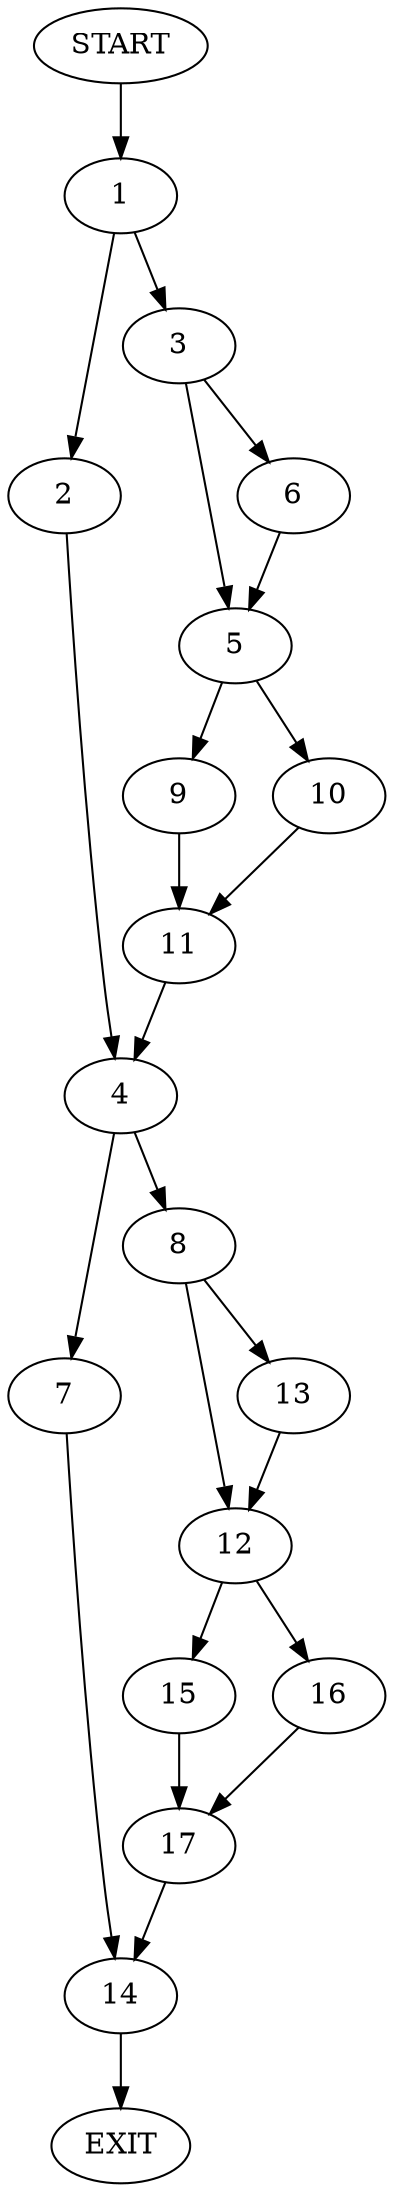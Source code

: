 digraph {
0 [label="START"]
18 [label="EXIT"]
0 -> 1
1 -> 2
1 -> 3
2 -> 4
3 -> 5
3 -> 6
4 -> 7
4 -> 8
5 -> 9
5 -> 10
6 -> 5
9 -> 11
10 -> 11
11 -> 4
8 -> 12
8 -> 13
7 -> 14
14 -> 18
12 -> 15
12 -> 16
13 -> 12
16 -> 17
15 -> 17
17 -> 14
}

